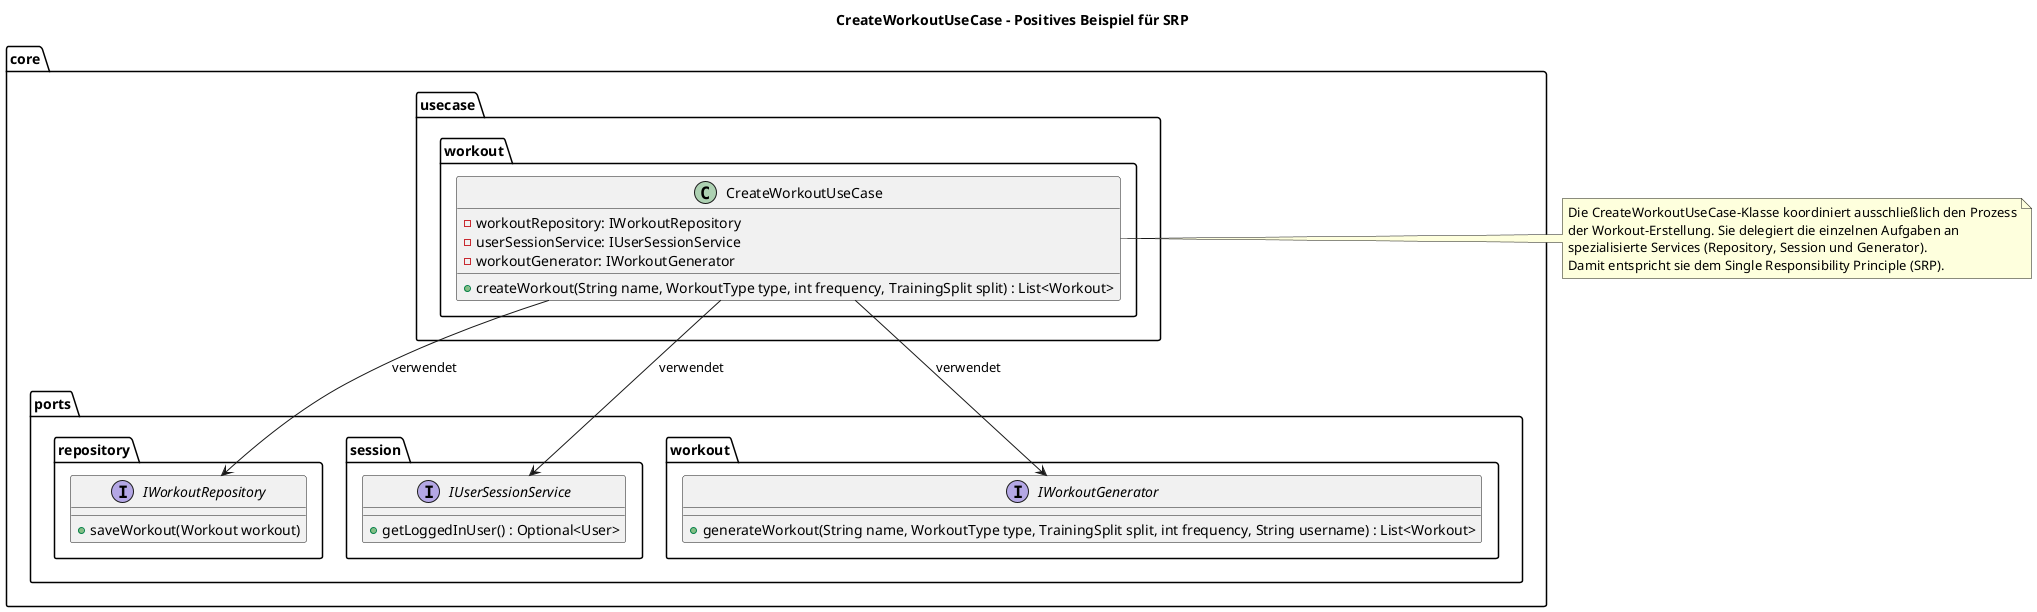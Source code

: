 @startuml Analyse_SRP_Positiv
title CreateWorkoutUseCase - Positives Beispiel für SRP

interface core.ports.repository.IWorkoutRepository {
  +saveWorkout(Workout workout)
}

interface core.ports.session.IUserSessionService {
  +getLoggedInUser() : Optional<User>
}

interface core.ports.workout.IWorkoutGenerator {
  +generateWorkout(String name, WorkoutType type, TrainingSplit split, int frequency, String username) : List<Workout>
}

class core.usecase.workout.CreateWorkoutUseCase {
  - workoutRepository: IWorkoutRepository
  - userSessionService: IUserSessionService
  - workoutGenerator: IWorkoutGenerator
  + createWorkout(String name, WorkoutType type, int frequency, TrainingSplit split) : List<Workout>
}

CreateWorkoutUseCase --> IWorkoutRepository : verwendet
CreateWorkoutUseCase --> IUserSessionService : verwendet
CreateWorkoutUseCase --> IWorkoutGenerator : verwendet

note right of CreateWorkoutUseCase
  Die CreateWorkoutUseCase-Klasse koordiniert ausschließlich den Prozess
  der Workout-Erstellung. Sie delegiert die einzelnen Aufgaben an
  spezialisierte Services (Repository, Session und Generator).
  Damit entspricht sie dem Single Responsibility Principle (SRP).
end note

@enduml
